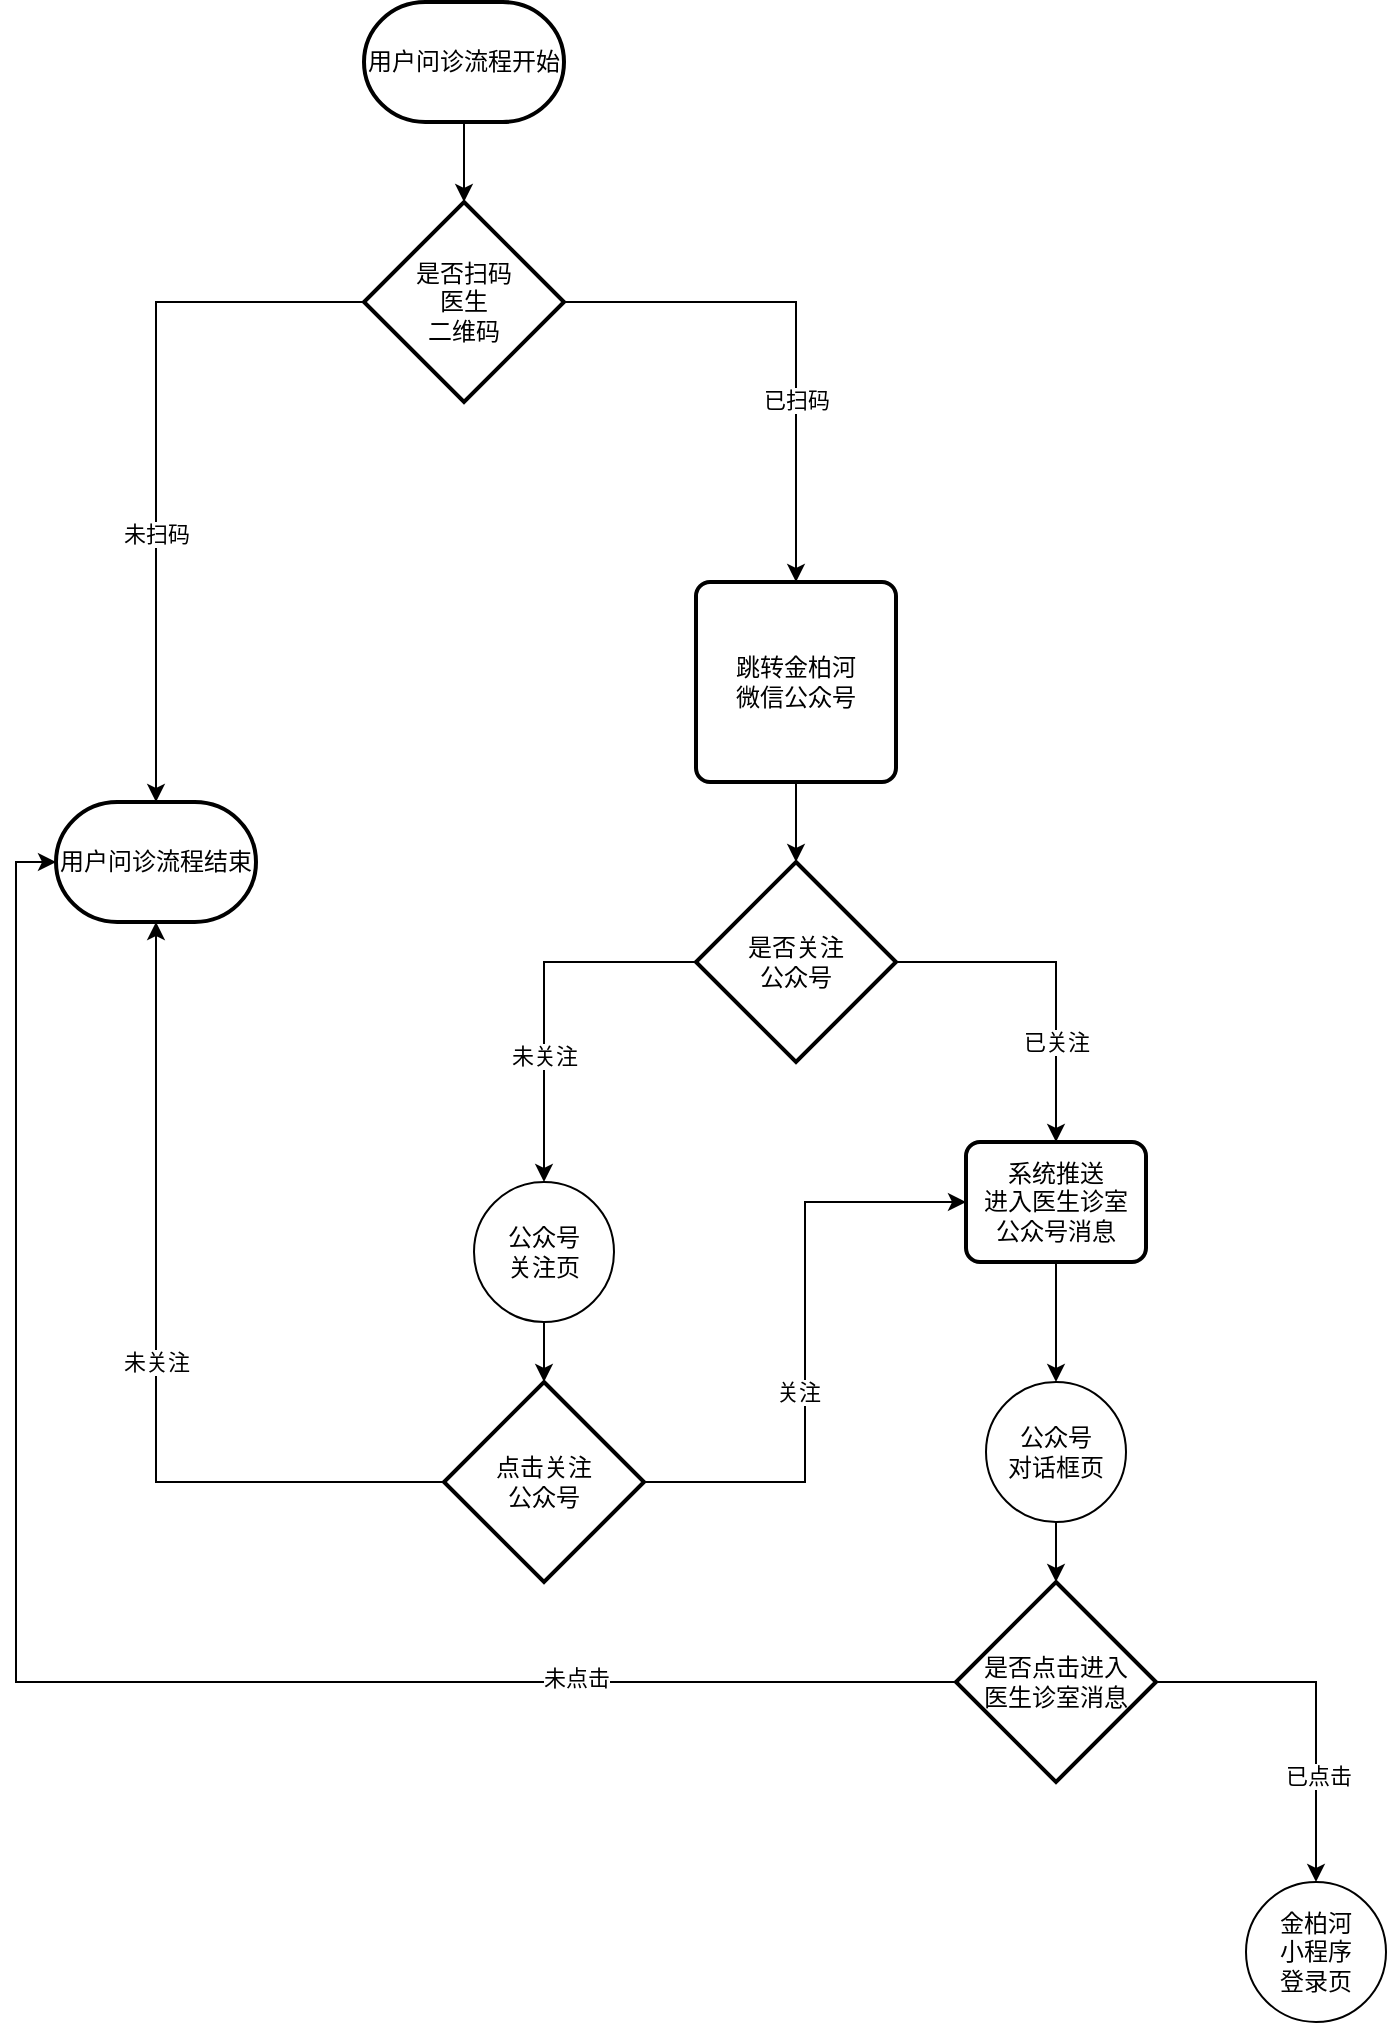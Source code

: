 <mxfile version="20.1.3" type="github">
  <diagram id="R4xweMAqfwO3BosUm7iH" name="第 1 页">
    <mxGraphModel dx="1422" dy="762" grid="1" gridSize="10" guides="1" tooltips="1" connect="1" arrows="1" fold="1" page="1" pageScale="1" pageWidth="827" pageHeight="1169" math="0" shadow="0">
      <root>
        <mxCell id="0" />
        <mxCell id="1" parent="0" />
        <mxCell id="5QMFtwSGgLobkVOJC3eS-13" style="edgeStyle=orthogonalEdgeStyle;rounded=0;orthogonalLoop=1;jettySize=auto;html=1;exitX=0.5;exitY=1;exitDx=0;exitDy=0;exitPerimeter=0;entryX=0.5;entryY=0;entryDx=0;entryDy=0;entryPerimeter=0;" edge="1" parent="1" source="5QMFtwSGgLobkVOJC3eS-1" target="5QMFtwSGgLobkVOJC3eS-5">
          <mxGeometry relative="1" as="geometry" />
        </mxCell>
        <mxCell id="5QMFtwSGgLobkVOJC3eS-1" value="用户问诊流程开始" style="strokeWidth=2;html=1;shape=mxgraph.flowchart.terminator;whiteSpace=wrap;" vertex="1" parent="1">
          <mxGeometry x="364" y="80" width="100" height="60" as="geometry" />
        </mxCell>
        <mxCell id="5QMFtwSGgLobkVOJC3eS-2" value="用户问诊流程结束" style="strokeWidth=2;html=1;shape=mxgraph.flowchart.terminator;whiteSpace=wrap;" vertex="1" parent="1">
          <mxGeometry x="210" y="480" width="100" height="60" as="geometry" />
        </mxCell>
        <mxCell id="5QMFtwSGgLobkVOJC3eS-6" style="edgeStyle=orthogonalEdgeStyle;rounded=0;orthogonalLoop=1;jettySize=auto;html=1;" edge="1" parent="1" source="5QMFtwSGgLobkVOJC3eS-5" target="5QMFtwSGgLobkVOJC3eS-2">
          <mxGeometry relative="1" as="geometry" />
        </mxCell>
        <mxCell id="5QMFtwSGgLobkVOJC3eS-7" value="未扫码" style="edgeLabel;html=1;align=center;verticalAlign=middle;resizable=0;points=[];" vertex="1" connectable="0" parent="5QMFtwSGgLobkVOJC3eS-6">
          <mxGeometry x="0.239" relative="1" as="geometry">
            <mxPoint as="offset" />
          </mxGeometry>
        </mxCell>
        <mxCell id="5QMFtwSGgLobkVOJC3eS-8" style="edgeStyle=orthogonalEdgeStyle;rounded=0;orthogonalLoop=1;jettySize=auto;html=1;entryX=0.5;entryY=0;entryDx=0;entryDy=0;" edge="1" parent="1" source="5QMFtwSGgLobkVOJC3eS-5" target="5QMFtwSGgLobkVOJC3eS-10">
          <mxGeometry relative="1" as="geometry">
            <mxPoint x="580" y="410" as="targetPoint" />
          </mxGeometry>
        </mxCell>
        <mxCell id="5QMFtwSGgLobkVOJC3eS-9" value="已扫码" style="edgeLabel;html=1;align=center;verticalAlign=middle;resizable=0;points=[];" vertex="1" connectable="0" parent="5QMFtwSGgLobkVOJC3eS-8">
          <mxGeometry x="0.288" relative="1" as="geometry">
            <mxPoint as="offset" />
          </mxGeometry>
        </mxCell>
        <mxCell id="5QMFtwSGgLobkVOJC3eS-5" value="是否扫码&lt;br&gt;医生&lt;br&gt;二维码" style="strokeWidth=2;html=1;shape=mxgraph.flowchart.decision;whiteSpace=wrap;" vertex="1" parent="1">
          <mxGeometry x="364" y="180" width="100" height="100" as="geometry" />
        </mxCell>
        <mxCell id="5QMFtwSGgLobkVOJC3eS-12" style="edgeStyle=orthogonalEdgeStyle;rounded=0;orthogonalLoop=1;jettySize=auto;html=1;exitX=0.5;exitY=1;exitDx=0;exitDy=0;" edge="1" parent="1" source="5QMFtwSGgLobkVOJC3eS-10" target="5QMFtwSGgLobkVOJC3eS-11">
          <mxGeometry relative="1" as="geometry" />
        </mxCell>
        <mxCell id="5QMFtwSGgLobkVOJC3eS-10" value="跳转金柏河&lt;br&gt;微信公众号" style="rounded=1;whiteSpace=wrap;html=1;absoluteArcSize=1;arcSize=14;strokeWidth=2;" vertex="1" parent="1">
          <mxGeometry x="530" y="370" width="100" height="100" as="geometry" />
        </mxCell>
        <mxCell id="5QMFtwSGgLobkVOJC3eS-14" style="edgeStyle=orthogonalEdgeStyle;rounded=0;orthogonalLoop=1;jettySize=auto;html=1;" edge="1" parent="1" source="5QMFtwSGgLobkVOJC3eS-11" target="5QMFtwSGgLobkVOJC3eS-21">
          <mxGeometry relative="1" as="geometry">
            <mxPoint x="463" y="680" as="targetPoint" />
          </mxGeometry>
        </mxCell>
        <mxCell id="5QMFtwSGgLobkVOJC3eS-15" value="未关注" style="edgeLabel;html=1;align=center;verticalAlign=middle;resizable=0;points=[];" vertex="1" connectable="0" parent="5QMFtwSGgLobkVOJC3eS-14">
          <mxGeometry x="0.496" relative="1" as="geometry">
            <mxPoint y="-16" as="offset" />
          </mxGeometry>
        </mxCell>
        <mxCell id="5QMFtwSGgLobkVOJC3eS-39" style="edgeStyle=orthogonalEdgeStyle;rounded=0;orthogonalLoop=1;jettySize=auto;html=1;entryX=0.5;entryY=0;entryDx=0;entryDy=0;" edge="1" parent="1" source="5QMFtwSGgLobkVOJC3eS-11" target="5QMFtwSGgLobkVOJC3eS-37">
          <mxGeometry relative="1" as="geometry" />
        </mxCell>
        <mxCell id="5QMFtwSGgLobkVOJC3eS-41" value="已关注" style="edgeLabel;html=1;align=center;verticalAlign=middle;resizable=0;points=[];" vertex="1" connectable="0" parent="5QMFtwSGgLobkVOJC3eS-39">
          <mxGeometry x="0.341" y="1" relative="1" as="geometry">
            <mxPoint x="-1" y="6" as="offset" />
          </mxGeometry>
        </mxCell>
        <mxCell id="5QMFtwSGgLobkVOJC3eS-11" value="是否关注&lt;br&gt;公众号" style="strokeWidth=2;html=1;shape=mxgraph.flowchart.decision;whiteSpace=wrap;" vertex="1" parent="1">
          <mxGeometry x="530" y="510" width="100" height="100" as="geometry" />
        </mxCell>
        <mxCell id="5QMFtwSGgLobkVOJC3eS-21" value="" style="verticalLabelPosition=bottom;verticalAlign=top;html=1;shape=mxgraph.flowchart.on-page_reference;" vertex="1" parent="1">
          <mxGeometry x="419" y="670" width="70" height="70" as="geometry" />
        </mxCell>
        <mxCell id="5QMFtwSGgLobkVOJC3eS-28" style="edgeStyle=orthogonalEdgeStyle;rounded=0;orthogonalLoop=1;jettySize=auto;html=1;exitX=0.5;exitY=1;exitDx=0;exitDy=0;" edge="1" parent="1" source="5QMFtwSGgLobkVOJC3eS-20" target="5QMFtwSGgLobkVOJC3eS-27">
          <mxGeometry relative="1" as="geometry" />
        </mxCell>
        <mxCell id="5QMFtwSGgLobkVOJC3eS-20" value="公众号&lt;br&gt;关注页" style="text;html=1;strokeColor=none;fillColor=none;align=center;verticalAlign=middle;whiteSpace=wrap;rounded=0;" vertex="1" parent="1">
          <mxGeometry x="414" y="670" width="80" height="70" as="geometry" />
        </mxCell>
        <mxCell id="5QMFtwSGgLobkVOJC3eS-22" value="" style="verticalLabelPosition=bottom;verticalAlign=top;html=1;shape=mxgraph.flowchart.on-page_reference;" vertex="1" parent="1">
          <mxGeometry x="675" y="770" width="70" height="70" as="geometry" />
        </mxCell>
        <mxCell id="5QMFtwSGgLobkVOJC3eS-45" style="edgeStyle=orthogonalEdgeStyle;rounded=0;orthogonalLoop=1;jettySize=auto;html=1;exitX=0.5;exitY=1;exitDx=0;exitDy=0;" edge="1" parent="1" source="5QMFtwSGgLobkVOJC3eS-23" target="5QMFtwSGgLobkVOJC3eS-44">
          <mxGeometry relative="1" as="geometry" />
        </mxCell>
        <mxCell id="5QMFtwSGgLobkVOJC3eS-23" value="公众号&lt;br&gt;对话框页" style="text;html=1;strokeColor=none;fillColor=none;align=center;verticalAlign=middle;whiteSpace=wrap;rounded=0;" vertex="1" parent="1">
          <mxGeometry x="670" y="770" width="80" height="70" as="geometry" />
        </mxCell>
        <mxCell id="5QMFtwSGgLobkVOJC3eS-30" style="edgeStyle=orthogonalEdgeStyle;rounded=0;orthogonalLoop=1;jettySize=auto;html=1;entryX=0.5;entryY=1;entryDx=0;entryDy=0;entryPerimeter=0;" edge="1" parent="1" source="5QMFtwSGgLobkVOJC3eS-27" target="5QMFtwSGgLobkVOJC3eS-2">
          <mxGeometry relative="1" as="geometry" />
        </mxCell>
        <mxCell id="5QMFtwSGgLobkVOJC3eS-31" value="未关注" style="edgeLabel;html=1;align=center;verticalAlign=middle;resizable=0;points=[];" vertex="1" connectable="0" parent="5QMFtwSGgLobkVOJC3eS-30">
          <mxGeometry x="-0.206" y="1" relative="1" as="geometry">
            <mxPoint x="1" y="-36" as="offset" />
          </mxGeometry>
        </mxCell>
        <mxCell id="5QMFtwSGgLobkVOJC3eS-42" style="edgeStyle=orthogonalEdgeStyle;rounded=0;orthogonalLoop=1;jettySize=auto;html=1;entryX=0;entryY=0.5;entryDx=0;entryDy=0;" edge="1" parent="1" source="5QMFtwSGgLobkVOJC3eS-27" target="5QMFtwSGgLobkVOJC3eS-37">
          <mxGeometry relative="1" as="geometry" />
        </mxCell>
        <mxCell id="5QMFtwSGgLobkVOJC3eS-43" value="关注" style="edgeLabel;html=1;align=center;verticalAlign=middle;resizable=0;points=[];" vertex="1" connectable="0" parent="5QMFtwSGgLobkVOJC3eS-42">
          <mxGeometry x="-0.193" y="-2" relative="1" as="geometry">
            <mxPoint x="-6" y="-4" as="offset" />
          </mxGeometry>
        </mxCell>
        <mxCell id="5QMFtwSGgLobkVOJC3eS-27" value="点击关注&lt;br&gt;公众号" style="strokeWidth=2;html=1;shape=mxgraph.flowchart.decision;whiteSpace=wrap;" vertex="1" parent="1">
          <mxGeometry x="404" y="770" width="100" height="100" as="geometry" />
        </mxCell>
        <mxCell id="5QMFtwSGgLobkVOJC3eS-40" style="edgeStyle=orthogonalEdgeStyle;rounded=0;orthogonalLoop=1;jettySize=auto;html=1;" edge="1" parent="1" source="5QMFtwSGgLobkVOJC3eS-37" target="5QMFtwSGgLobkVOJC3eS-23">
          <mxGeometry relative="1" as="geometry" />
        </mxCell>
        <mxCell id="5QMFtwSGgLobkVOJC3eS-37" value="系统推送&lt;br&gt;进入医生诊室&lt;br&gt;公众号消息" style="rounded=1;whiteSpace=wrap;html=1;absoluteArcSize=1;arcSize=14;strokeWidth=2;" vertex="1" parent="1">
          <mxGeometry x="665" y="650" width="90" height="60" as="geometry" />
        </mxCell>
        <mxCell id="5QMFtwSGgLobkVOJC3eS-46" style="edgeStyle=orthogonalEdgeStyle;rounded=0;orthogonalLoop=1;jettySize=auto;html=1;entryX=0;entryY=0.5;entryDx=0;entryDy=0;entryPerimeter=0;" edge="1" parent="1" source="5QMFtwSGgLobkVOJC3eS-44" target="5QMFtwSGgLobkVOJC3eS-2">
          <mxGeometry relative="1" as="geometry" />
        </mxCell>
        <mxCell id="5QMFtwSGgLobkVOJC3eS-47" value="未点击" style="edgeLabel;html=1;align=center;verticalAlign=middle;resizable=0;points=[];" vertex="1" connectable="0" parent="5QMFtwSGgLobkVOJC3eS-46">
          <mxGeometry x="-0.578" y="-2" relative="1" as="geometry">
            <mxPoint as="offset" />
          </mxGeometry>
        </mxCell>
        <mxCell id="5QMFtwSGgLobkVOJC3eS-48" style="edgeStyle=orthogonalEdgeStyle;rounded=0;orthogonalLoop=1;jettySize=auto;html=1;entryX=0.5;entryY=0;entryDx=0;entryDy=0;" edge="1" parent="1" source="5QMFtwSGgLobkVOJC3eS-44" target="5QMFtwSGgLobkVOJC3eS-51">
          <mxGeometry relative="1" as="geometry">
            <mxPoint x="840" y="1010" as="targetPoint" />
          </mxGeometry>
        </mxCell>
        <mxCell id="5QMFtwSGgLobkVOJC3eS-49" value="已点击" style="edgeLabel;html=1;align=center;verticalAlign=middle;resizable=0;points=[];" vertex="1" connectable="0" parent="5QMFtwSGgLobkVOJC3eS-48">
          <mxGeometry x="0.294" y="1" relative="1" as="geometry">
            <mxPoint y="10" as="offset" />
          </mxGeometry>
        </mxCell>
        <mxCell id="5QMFtwSGgLobkVOJC3eS-44" value="是否点击进入&lt;br&gt;医生诊室消息" style="strokeWidth=2;html=1;shape=mxgraph.flowchart.decision;whiteSpace=wrap;" vertex="1" parent="1">
          <mxGeometry x="660" y="870" width="100" height="100" as="geometry" />
        </mxCell>
        <mxCell id="5QMFtwSGgLobkVOJC3eS-50" value="" style="verticalLabelPosition=bottom;verticalAlign=top;html=1;shape=mxgraph.flowchart.on-page_reference;" vertex="1" parent="1">
          <mxGeometry x="805" y="1020" width="70" height="70" as="geometry" />
        </mxCell>
        <mxCell id="5QMFtwSGgLobkVOJC3eS-51" value="金柏河&lt;br&gt;小程序&lt;br&gt;登录页" style="text;html=1;strokeColor=none;fillColor=none;align=center;verticalAlign=middle;whiteSpace=wrap;rounded=0;" vertex="1" parent="1">
          <mxGeometry x="800" y="1020" width="80" height="70" as="geometry" />
        </mxCell>
      </root>
    </mxGraphModel>
  </diagram>
</mxfile>
